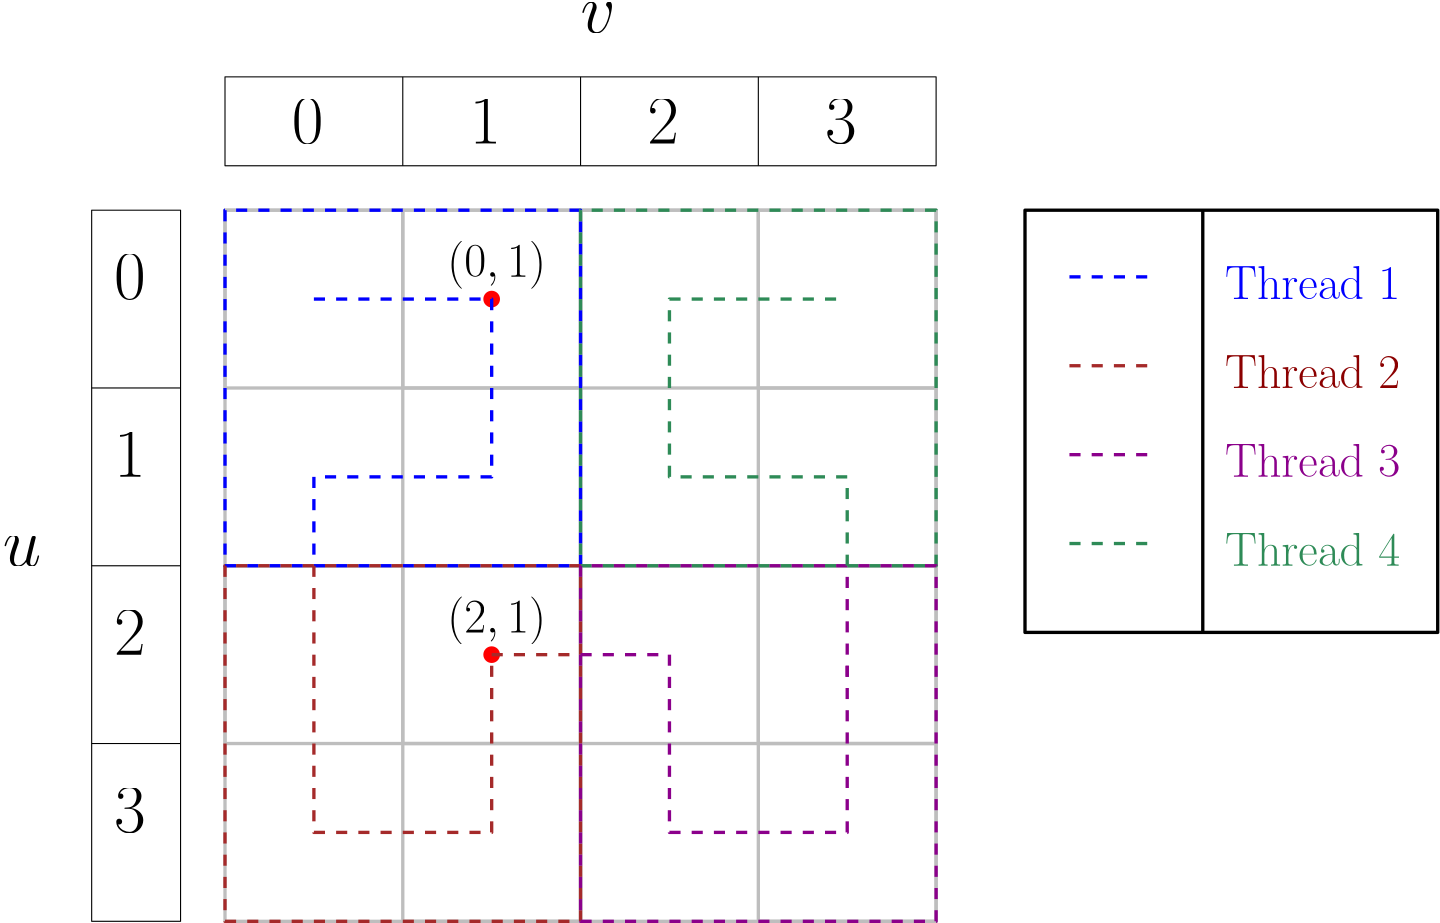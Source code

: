 <?xml version="1.0"?>
<!DOCTYPE ipe SYSTEM "ipe.dtd">
<ipe version="70218" creator="Ipe 7.2.26">
<info created="D:20230503110922" modified="D:20230503125345"/>
<ipestyle name="basic">
<symbol name="arrow/arc(spx)">
<path stroke="sym-stroke" fill="sym-stroke" pen="sym-pen">
0 0 m
-1 0.333 l
-1 -0.333 l
h
</path>
</symbol>
<symbol name="arrow/farc(spx)">
<path stroke="sym-stroke" fill="white" pen="sym-pen">
0 0 m
-1 0.333 l
-1 -0.333 l
h
</path>
</symbol>
<symbol name="arrow/ptarc(spx)">
<path stroke="sym-stroke" fill="sym-stroke" pen="sym-pen">
0 0 m
-1 0.333 l
-0.8 0 l
-1 -0.333 l
h
</path>
</symbol>
<symbol name="arrow/fptarc(spx)">
<path stroke="sym-stroke" fill="white" pen="sym-pen">
0 0 m
-1 0.333 l
-0.8 0 l
-1 -0.333 l
h
</path>
</symbol>
<symbol name="mark/circle(sx)" transformations="translations">
<path fill="sym-stroke">
0.6 0 0 0.6 0 0 e
0.4 0 0 0.4 0 0 e
</path>
</symbol>
<symbol name="mark/disk(sx)" transformations="translations">
<path fill="sym-stroke">
0.6 0 0 0.6 0 0 e
</path>
</symbol>
<symbol name="mark/fdisk(sfx)" transformations="translations">
<group>
<path fill="sym-fill">
0.5 0 0 0.5 0 0 e
</path>
<path fill="sym-stroke" fillrule="eofill">
0.6 0 0 0.6 0 0 e
0.4 0 0 0.4 0 0 e
</path>
</group>
</symbol>
<symbol name="mark/box(sx)" transformations="translations">
<path fill="sym-stroke" fillrule="eofill">
-0.6 -0.6 m
0.6 -0.6 l
0.6 0.6 l
-0.6 0.6 l
h
-0.4 -0.4 m
0.4 -0.4 l
0.4 0.4 l
-0.4 0.4 l
h
</path>
</symbol>
<symbol name="mark/square(sx)" transformations="translations">
<path fill="sym-stroke">
-0.6 -0.6 m
0.6 -0.6 l
0.6 0.6 l
-0.6 0.6 l
h
</path>
</symbol>
<symbol name="mark/fsquare(sfx)" transformations="translations">
<group>
<path fill="sym-fill">
-0.5 -0.5 m
0.5 -0.5 l
0.5 0.5 l
-0.5 0.5 l
h
</path>
<path fill="sym-stroke" fillrule="eofill">
-0.6 -0.6 m
0.6 -0.6 l
0.6 0.6 l
-0.6 0.6 l
h
-0.4 -0.4 m
0.4 -0.4 l
0.4 0.4 l
-0.4 0.4 l
h
</path>
</group>
</symbol>
<symbol name="mark/cross(sx)" transformations="translations">
<group>
<path fill="sym-stroke">
-0.43 -0.57 m
0.57 0.43 l
0.43 0.57 l
-0.57 -0.43 l
h
</path>
<path fill="sym-stroke">
-0.43 0.57 m
0.57 -0.43 l
0.43 -0.57 l
-0.57 0.43 l
h
</path>
</group>
</symbol>
<symbol name="arrow/fnormal(spx)">
<path stroke="sym-stroke" fill="white" pen="sym-pen">
0 0 m
-1 0.333 l
-1 -0.333 l
h
</path>
</symbol>
<symbol name="arrow/pointed(spx)">
<path stroke="sym-stroke" fill="sym-stroke" pen="sym-pen">
0 0 m
-1 0.333 l
-0.8 0 l
-1 -0.333 l
h
</path>
</symbol>
<symbol name="arrow/fpointed(spx)">
<path stroke="sym-stroke" fill="white" pen="sym-pen">
0 0 m
-1 0.333 l
-0.8 0 l
-1 -0.333 l
h
</path>
</symbol>
<symbol name="arrow/linear(spx)">
<path stroke="sym-stroke" pen="sym-pen">
-1 0.333 m
0 0 l
-1 -0.333 l
</path>
</symbol>
<symbol name="arrow/fdouble(spx)">
<path stroke="sym-stroke" fill="white" pen="sym-pen">
0 0 m
-1 0.333 l
-1 -0.333 l
h
-1 0 m
-2 0.333 l
-2 -0.333 l
h
</path>
</symbol>
<symbol name="arrow/double(spx)">
<path stroke="sym-stroke" fill="sym-stroke" pen="sym-pen">
0 0 m
-1 0.333 l
-1 -0.333 l
h
-1 0 m
-2 0.333 l
-2 -0.333 l
h
</path>
</symbol>
<symbol name="arrow/mid-normal(spx)">
<path stroke="sym-stroke" fill="sym-stroke" pen="sym-pen">
0.5 0 m
-0.5 0.333 l
-0.5 -0.333 l
h
</path>
</symbol>
<symbol name="arrow/mid-fnormal(spx)">
<path stroke="sym-stroke" fill="white" pen="sym-pen">
0.5 0 m
-0.5 0.333 l
-0.5 -0.333 l
h
</path>
</symbol>
<symbol name="arrow/mid-pointed(spx)">
<path stroke="sym-stroke" fill="sym-stroke" pen="sym-pen">
0.5 0 m
-0.5 0.333 l
-0.3 0 l
-0.5 -0.333 l
h
</path>
</symbol>
<symbol name="arrow/mid-fpointed(spx)">
<path stroke="sym-stroke" fill="white" pen="sym-pen">
0.5 0 m
-0.5 0.333 l
-0.3 0 l
-0.5 -0.333 l
h
</path>
</symbol>
<symbol name="arrow/mid-double(spx)">
<path stroke="sym-stroke" fill="sym-stroke" pen="sym-pen">
1 0 m
0 0.333 l
0 -0.333 l
h
0 0 m
-1 0.333 l
-1 -0.333 l
h
</path>
</symbol>
<symbol name="arrow/mid-fdouble(spx)">
<path stroke="sym-stroke" fill="white" pen="sym-pen">
1 0 m
0 0.333 l
0 -0.333 l
h
0 0 m
-1 0.333 l
-1 -0.333 l
h
</path>
</symbol>
<anglesize name="22.5 deg" value="22.5"/>
<anglesize name="30 deg" value="30"/>
<anglesize name="45 deg" value="45"/>
<anglesize name="60 deg" value="60"/>
<anglesize name="90 deg" value="90"/>
<arrowsize name="large" value="10"/>
<arrowsize name="small" value="5"/>
<arrowsize name="tiny" value="3"/>
<color name="blue" value="0 0 1"/>
<color name="brown" value="0.647 0.165 0.165"/>
<color name="darkblue" value="0 0 0.545"/>
<color name="darkcyan" value="0 0.545 0.545"/>
<color name="darkgray" value="0.663"/>
<color name="darkgreen" value="0 0.392 0"/>
<color name="darkmagenta" value="0.545 0 0.545"/>
<color name="darkorange" value="1 0.549 0"/>
<color name="darkred" value="0.545 0 0"/>
<color name="gold" value="1 0.843 0"/>
<color name="gray" value="0.745"/>
<color name="green" value="0 1 0"/>
<color name="lightblue" value="0.678 0.847 0.902"/>
<color name="lightcyan" value="0.878 1 1"/>
<color name="lightgray" value="0.827"/>
<color name="lightgreen" value="0.565 0.933 0.565"/>
<color name="lightyellow" value="1 1 0.878"/>
<color name="navy" value="0 0 0.502"/>
<color name="orange" value="1 0.647 0"/>
<color name="pink" value="1 0.753 0.796"/>
<color name="purple" value="0.627 0.125 0.941"/>
<color name="red" value="1 0 0"/>
<color name="seagreen" value="0.18 0.545 0.341"/>
<color name="turquoise" value="0.251 0.878 0.816"/>
<color name="violet" value="0.933 0.51 0.933"/>
<color name="yellow" value="1 1 0"/>
<dashstyle name="dash dot dotted" value="[4 2 1 2 1 2] 0"/>
<dashstyle name="dash dotted" value="[4 2 1 2] 0"/>
<dashstyle name="dashed" value="[4] 0"/>
<dashstyle name="dotted" value="[1 3] 0"/>
<gridsize name="10 pts (~3.5 mm)" value="10"/>
<gridsize name="14 pts (~5 mm)" value="14"/>
<gridsize name="16 pts (~6 mm)" value="16"/>
<gridsize name="20 pts (~7 mm)" value="20"/>
<gridsize name="28 pts (~10 mm)" value="28"/>
<gridsize name="32 pts (~12 mm)" value="32"/>
<gridsize name="4 pts" value="4"/>
<gridsize name="56 pts (~20 mm)" value="56"/>
<gridsize name="8 pts (~3 mm)" value="8"/>
<opacity name="10%" value="0.1"/>
<opacity name="30%" value="0.3"/>
<opacity name="50%" value="0.5"/>
<opacity name="75%" value="0.75"/>
<pen name="fat" value="1.2"/>
<pen name="heavier" value="0.8"/>
<pen name="ultrafat" value="2"/>
<symbolsize name="large" value="5"/>
<symbolsize name="small" value="2"/>
<symbolsize name="tiny" value="1.1"/>
<textsize name="Huge" value="\Huge"/>
<textsize name="LARGE" value="\LARGE"/>
<textsize name="Large" value="\Large"/>
<textsize name="footnote" value="\footnotesize"/>
<textsize name="huge" value="\huge"/>
<textsize name="large" value="\large"/>
<textsize name="script" value="\scriptsize"/>
<textsize name="small" value="\small"/>
<textsize name="tiny" value="\tiny"/>
<textstyle name="center" begin="\begin{center}" end="\end{center}"/>
<textstyle name="item" begin="\begin{itemize}\item{}" end="\end{itemize}"/>
<textstyle name="itemize" begin="\begin{itemize}" end="\end{itemize}"/>
<tiling name="falling" angle="-60" step="4" width="1"/>
<tiling name="rising" angle="30" step="4" width="1"/>
</ipestyle>
<page>
<layer name="alpha"/>
<view layers="alpha" active="alpha"/>
<path layer="alpha" stroke="gray" pen="fat">
128 448 m
128 320 l
256 320 l
256 448 l
h
</path>
<path stroke="gray" pen="fat">
128 448 m
128 384 l
192 384 l
192 448 l
h
</path>
<path stroke="gray" pen="fat">
192 384 m
192 448 l
256 448 l
256 384 l
h
</path>
<path stroke="gray" pen="fat">
192 384 m
192 320 l
256 320 l
256 384 l
h
</path>
<path matrix="1 0 0 1 0 128" stroke="gray" pen="fat">
128 448 m
128 320 l
256 320 l
256 448 l
h
</path>
<path matrix="1 0 0 1 0 128" stroke="gray" pen="fat">
128 448 m
128 384 l
192 384 l
192 448 l
h
</path>
<path matrix="1 0 0 1 0 128" stroke="gray" pen="fat">
192 384 m
192 448 l
256 448 l
256 384 l
h
</path>
<path matrix="1 0 0 1 0 128" stroke="gray" pen="fat">
192 384 m
192 320 l
256 320 l
256 384 l
h
</path>
<path matrix="1 0 0 1 128 128" stroke="gray" pen="fat">
128 448 m
128 320 l
256 320 l
256 448 l
h
</path>
<path matrix="1 0 0 1 128 128" stroke="gray" pen="fat">
128 448 m
128 384 l
192 384 l
192 448 l
h
</path>
<path matrix="1 0 0 1 128 128" stroke="gray" pen="fat">
192 384 m
192 448 l
256 448 l
256 384 l
h
</path>
<path matrix="1 0 0 1 128 128" stroke="gray" pen="fat">
192 384 m
192 320 l
256 320 l
256 384 l
h
</path>
<path matrix="1 0 0 1 128 0" stroke="gray" pen="fat">
128 448 m
128 320 l
256 320 l
256 448 l
h
</path>
<path matrix="1 0 0 1 128 0" stroke="gray" pen="fat">
128 448 m
128 384 l
192 384 l
192 448 l
h
</path>
<path matrix="1 0 0 1 128 0" stroke="gray" pen="fat">
192 384 m
192 448 l
256 448 l
256 384 l
h
</path>
<path matrix="1 0 0 1 128 0" stroke="gray" pen="fat">
192 384 m
192 320 l
256 320 l
256 384 l
h
</path>
<text matrix="1 0 0 1 -208 -176" transformations="translations" pos="256 624" stroke="black" type="label" width="13.813" height="10.672" depth="0" valign="baseline" size="Huge" style="math">u</text>
<text matrix="1 0 0 1 0 16" transformations="translations" pos="256 624" stroke="black" type="label" width="12.623" height="10.672" depth="0" valign="baseline" size="Huge" style="math">v		</text>
<path stroke="black">
80 576 m
80 320 l
112 320 l
112 576 l
h
</path>
<path stroke="black">
128 624 m
128 592 l
384 592 l
384 624 l
h
</path>
<path stroke="black">
80 512 m
112 512 l
</path>
<path stroke="black">
80 448 m
112 448 l
</path>
<path stroke="black">
80 384 m
112 384 l
</path>
<path stroke="black">
192 624 m
192 592 l
</path>
<path stroke="black">
256 624 m
256 592 l
256 592 l
</path>
<path stroke="black">
320 624 m
320 592 l
</path>
<text matrix="1 0 0 1 -104 -24" transformations="translations" pos="256 624" stroke="black" type="label" width="11.368" height="15.978" depth="0" valign="baseline" size="Huge" style="math">0</text>
<text matrix="1 0 0 1 -40 -24" transformations="translations" pos="256 624" stroke="black" type="label" width="11.368" height="15.978" depth="0" valign="baseline" size="Huge" style="math">1</text>
<text matrix="1 0 0 1 24 -24" transformations="translations" pos="256 624" stroke="black" type="label" width="11.368" height="15.978" depth="0" valign="baseline" size="Huge" style="math">2</text>
<text matrix="1 0 0 1 88 -24" transformations="translations" pos="256 624" stroke="black" type="label" width="11.368" height="15.978" depth="0" valign="baseline" size="Huge" style="math">3</text>
<use name="mark/disk(sx)" pos="224 416" size="large" stroke="red"/>
<use name="mark/disk(sx)" pos="224 544" size="large" stroke="red"/>
<text matrix="1 0 0 1 -168 -80" transformations="translations" pos="256 624" stroke="black" type="label" width="11.368" height="15.978" depth="0" valign="baseline" size="Huge" style="math">0</text>
<text matrix="1 0 0 1 -168 -144" transformations="translations" pos="256 624" stroke="black" type="label" width="11.368" height="15.978" depth="0" valign="baseline" size="Huge" style="math">1</text>
<text matrix="1 0 0 1 -168 -208" transformations="translations" pos="256 624" stroke="black" type="label" width="11.368" height="15.978" depth="0" valign="baseline" size="Huge" style="math">2</text>
<text matrix="1 0 0 1 -168 -272" transformations="translations" pos="256 624" stroke="black" type="label" width="11.368" height="15.978" depth="0" valign="baseline" size="Huge" style="math">3</text>
<text matrix="1 0 0 1 -24 0" transformations="translations" pos="232 552" stroke="black" type="label" width="35.535" height="12.896" depth="4.29" valign="baseline" size="LARGE" style="math">(0, 1)</text>
<text matrix="1 0 0 1 -24 -128" transformations="translations" pos="232 552" stroke="black" type="label" width="35.535" height="12.896" depth="4.29" valign="baseline" size="LARGE" style="math">(2, 1)</text>
<path stroke="blue" dash="dashed" pen="fat">
128 576 m
128 448 l
256 448 l
256 576 l
h
</path>
<path matrix="1 0 0 1 0 -128" stroke="brown" dash="dashed" pen="fat">
128 576 m
128 448 l
256 448 l
256 576 l
h
</path>
<path matrix="1 0 0 1 128 0" stroke="seagreen" dash="dashed" pen="fat">
128 576 m
128 448 l
256 448 l
256 576 l
h
</path>
<path matrix="1 0 0 1 128 -128" stroke="darkmagenta" dash="dashed" pen="fat">
128 576 m
128 448 l
256 448 l
256 576 l
h
</path>
<path stroke="blue" dash="dashed" pen="fat">
160 544 m
224 544 l
224 480 l
160 480 l
</path>
<path stroke="brown" dash="dashed" pen="fat">
160 416 m
160 352 l
224 352 l
224 416 l
</path>
<path stroke="darkmagenta" dash="dashed" pen="fat">
288 416 m
288 352 l
352 352 l
352 416 l
</path>
<path stroke="seagreen" dash="dashed" pen="fat">
352 480 m
288 480 l
288 544 l
352 544 l
</path>
<path stroke="blue" dash="dashed" pen="fat">
160 480 m
160 448 l
</path>
<path stroke="brown" dash="dashed" pen="fat">
160 448 m
160 416 l
</path>
<path stroke="brown" dash="dashed" pen="fat">
224 416 m
256 416 l
256 416 l
</path>
<path stroke="darkmagenta" dash="dashed" pen="fat">
256 416 m
288 416 l
</path>
<path stroke="darkmagenta" dash="dashed" pen="fat">
352 408 m
352 448 l
</path>
<path stroke="seagreen" dash="dashed" pen="fat">
352 448 m
352 480 l
</path>
<path matrix="0.928571 0 0 0.95 29.7143 28.8" stroke="black" pen="fat">
416 576 m
416 416 l
576 416 l
576 576 l
h
</path>
<path matrix="1 0 0 1 0 8" stroke="blue" dash="dashed" pen="fat">
432 544 m
464 544 l
</path>
<path matrix="1 0 0 1 0 -24" stroke="brown" dash="dashed" pen="fat">
432 544 m
464 544 l
</path>
<path matrix="1 0 0 1 0 -56" stroke="darkmagenta" dash="dashed" pen="fat">
432 544 m
464 544 l
</path>
<path matrix="1 0 0 1 0 -88" stroke="seagreen" dash="dashed" pen="fat">
432 544 m
464 544 l
</path>
<path matrix="1 0 0 0.95 0 28.8" stroke="black" pen="fat">
480 576 m
480 416 l
</path>
<text matrix="1 0 0 1 -8 -8" transformations="translations" pos="496 552" stroke="blue" type="label" width="63.162" height="11.955" depth="0" valign="baseline" size="LARGE">Thread 1</text>
<text matrix="1 0 0 1 -8 -40" transformations="translations" pos="496 552" stroke="darkred" type="label" width="63.162" height="11.955" depth="0" valign="baseline" size="LARGE">Thread 2</text>
<text matrix="1 0 0 1 -8 -72" transformations="translations" pos="496 552" stroke="darkmagenta" type="label" width="63.162" height="11.955" depth="0" valign="baseline" size="LARGE">Thread 3</text>
<text matrix="1 0 0 1 -8 -104" transformations="translations" pos="496 552" stroke="seagreen" type="label" width="63.162" height="11.955" depth="0" valign="baseline" size="LARGE">Thread 4</text>
</page>
</ipe>
